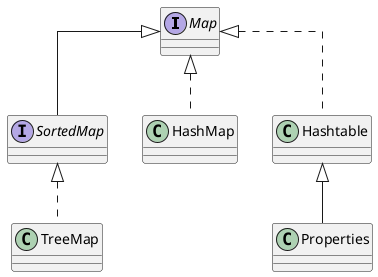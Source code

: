 ```plantuml
@startuml
skinparam linetype ortho

interface Map
interface SortedMap implements Map 

class HashMap implements Map 
class Hashtable implements Map 
class Properties extends Hashtable 
class TreeMap  implements SortedMap 

@enduml
```
